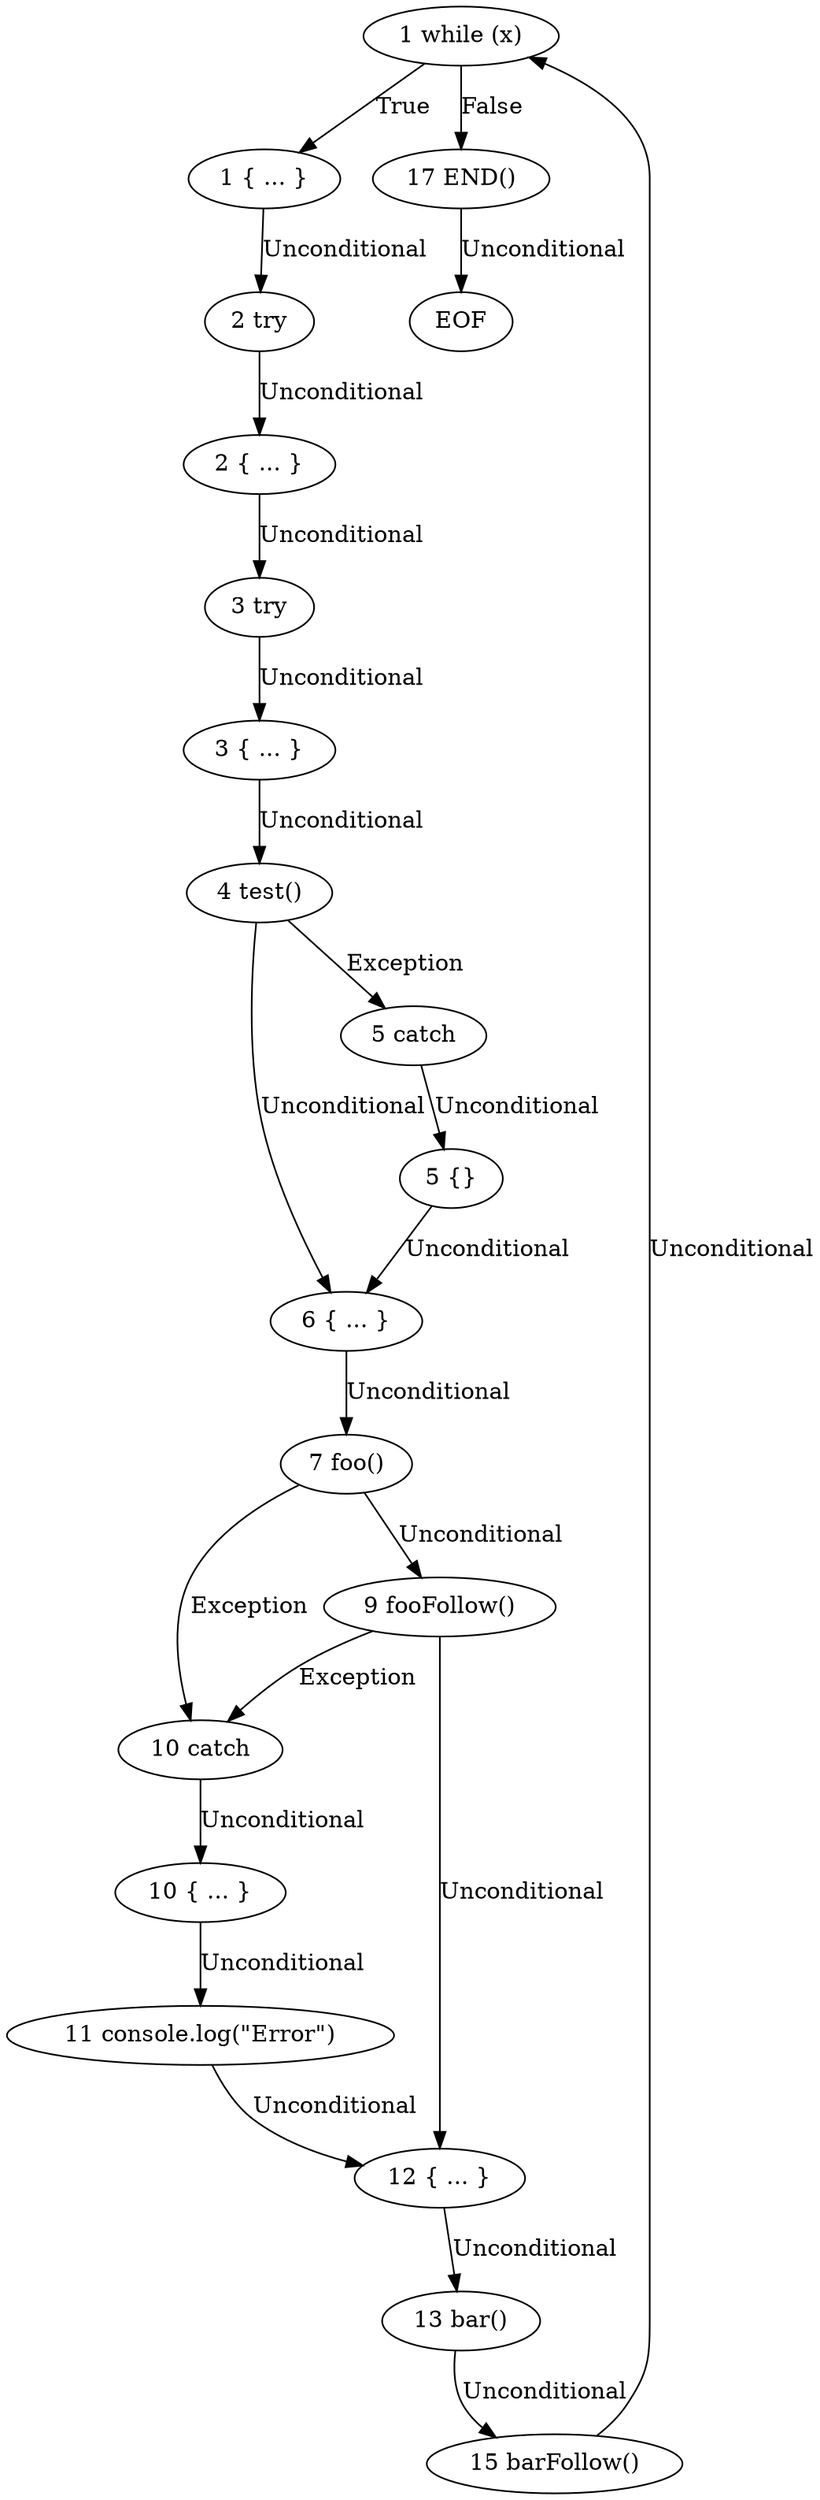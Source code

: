 digraph cfg {
  "0" [ label = "1 while (x)" ];
  "1" [ label = "1 { ... }" ];
  "2" [ label = "2 try" ];
  "3" [ label = "2 { ... }" ];
  "4" [ label = "3 try" ];
  "5" [ label = "3 { ... }" ];
  "6" [ label = "4 test()" ];
  "7" [ label = "5 catch" ];
  "8" [ label = "5 {}" ];
  "9" [ label = "6 { ... }" ];
  "10" [ label = "7 foo()" ];
  "11" [ label = "9 fooFollow()" ];
  "12" [ label = "10 catch" ];
  "13" [ label = "10 { ... }" ];
  "14" [ label = "11 console.log(\"Error\")" ];
  "15" [ label = "12 { ... }" ];
  "16" [ label = "13 bar()" ];
  "17" [ label = "15 barFollow()" ];
  "18" [ label = "17 END()" ];
  "19" [ label = "EOF" ];
  "0" -> "1" [ label = "True" ];
  "0" -> "18" [ label = "False" ];
  "1" -> "2" [ label = "Unconditional" ];
  "2" -> "3" [ label = "Unconditional" ];
  "3" -> "4" [ label = "Unconditional" ];
  "4" -> "5" [ label = "Unconditional" ];
  "5" -> "6" [ label = "Unconditional" ];
  "6" -> "7" [ label = "Exception" ];
  "6" -> "9" [ label = "Unconditional" ];
  "7" -> "8" [ label = "Unconditional" ];
  "8" -> "9" [ label = "Unconditional" ];
  "9" -> "10" [ label = "Unconditional" ];
  "10" -> "11" [ label = "Unconditional" ];
  "10" -> "12" [ label = "Exception" ];
  "11" -> "12" [ label = "Exception" ];
  "11" -> "15" [ label = "Unconditional" ];
  "12" -> "13" [ label = "Unconditional" ];
  "13" -> "14" [ label = "Unconditional" ];
  "14" -> "15" [ label = "Unconditional" ];
  "15" -> "16" [ label = "Unconditional" ];
  "16" -> "17" [ label = "Unconditional" ];
  "17" -> "0" [ label = "Unconditional" ];
  "18" -> "19" [ label = "Unconditional" ];
}